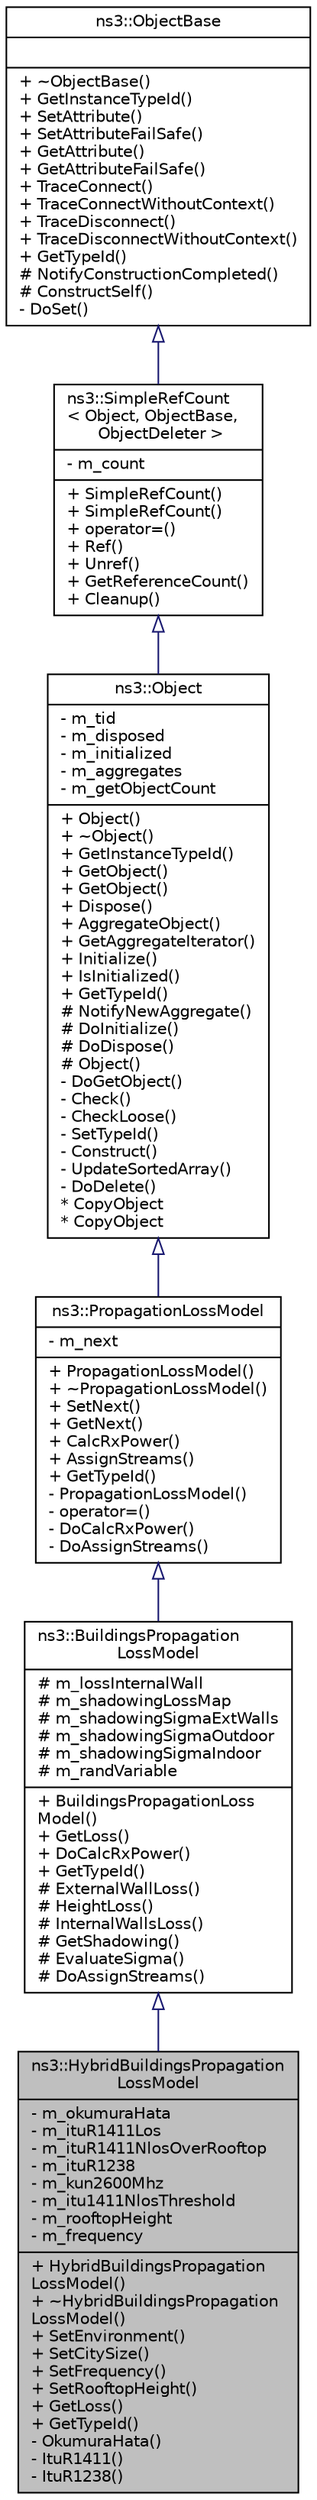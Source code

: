 digraph "ns3::HybridBuildingsPropagationLossModel"
{
  edge [fontname="Helvetica",fontsize="10",labelfontname="Helvetica",labelfontsize="10"];
  node [fontname="Helvetica",fontsize="10",shape=record];
  Node1 [label="{ns3::HybridBuildingsPropagation\lLossModel\n|- m_okumuraHata\l- m_ituR1411Los\l- m_ituR1411NlosOverRooftop\l- m_ituR1238\l- m_kun2600Mhz\l- m_itu1411NlosThreshold\l- m_rooftopHeight\l- m_frequency\l|+ HybridBuildingsPropagation\lLossModel()\l+ ~HybridBuildingsPropagation\lLossModel()\l+ SetEnvironment()\l+ SetCitySize()\l+ SetFrequency()\l+ SetRooftopHeight()\l+ GetLoss()\l+ GetTypeId()\l- OkumuraHata()\l- ItuR1411()\l- ItuR1238()\l}",height=0.2,width=0.4,color="black", fillcolor="grey75", style="filled", fontcolor="black"];
  Node2 -> Node1 [dir="back",color="midnightblue",fontsize="10",style="solid",arrowtail="onormal"];
  Node2 [label="{ns3::BuildingsPropagation\lLossModel\n|# m_lossInternalWall\l# m_shadowingLossMap\l# m_shadowingSigmaExtWalls\l# m_shadowingSigmaOutdoor\l# m_shadowingSigmaIndoor\l# m_randVariable\l|+ BuildingsPropagationLoss\lModel()\l+ GetLoss()\l+ DoCalcRxPower()\l+ GetTypeId()\l# ExternalWallLoss()\l# HeightLoss()\l# InternalWallsLoss()\l# GetShadowing()\l# EvaluateSigma()\l# DoAssignStreams()\l}",height=0.2,width=0.4,color="black", fillcolor="white", style="filled",URL="$db/db0/classns3_1_1BuildingsPropagationLossModel.html"];
  Node3 -> Node2 [dir="back",color="midnightblue",fontsize="10",style="solid",arrowtail="onormal"];
  Node3 [label="{ns3::PropagationLossModel\n|- m_next\l|+ PropagationLossModel()\l+ ~PropagationLossModel()\l+ SetNext()\l+ GetNext()\l+ CalcRxPower()\l+ AssignStreams()\l+ GetTypeId()\l- PropagationLossModel()\l- operator=()\l- DoCalcRxPower()\l- DoAssignStreams()\l}",height=0.2,width=0.4,color="black", fillcolor="white", style="filled",URL="$d7/df9/classns3_1_1PropagationLossModel.html",tooltip="Models the propagation loss through a transmission medium. "];
  Node4 -> Node3 [dir="back",color="midnightblue",fontsize="10",style="solid",arrowtail="onormal"];
  Node4 [label="{ns3::Object\n|- m_tid\l- m_disposed\l- m_initialized\l- m_aggregates\l- m_getObjectCount\l|+ Object()\l+ ~Object()\l+ GetInstanceTypeId()\l+ GetObject()\l+ GetObject()\l+ Dispose()\l+ AggregateObject()\l+ GetAggregateIterator()\l+ Initialize()\l+ IsInitialized()\l+ GetTypeId()\l# NotifyNewAggregate()\l# DoInitialize()\l# DoDispose()\l# Object()\l- DoGetObject()\l- Check()\l- CheckLoose()\l- SetTypeId()\l- Construct()\l- UpdateSortedArray()\l- DoDelete()\l* CopyObject\l* CopyObject\l}",height=0.2,width=0.4,color="black", fillcolor="white", style="filled",URL="$d9/d77/classns3_1_1Object.html",tooltip="A base class which provides memory management and object aggregation. "];
  Node5 -> Node4 [dir="back",color="midnightblue",fontsize="10",style="solid",arrowtail="onormal"];
  Node5 [label="{ns3::SimpleRefCount\l\< Object, ObjectBase,\l ObjectDeleter \>\n|- m_count\l|+ SimpleRefCount()\l+ SimpleRefCount()\l+ operator=()\l+ Ref()\l+ Unref()\l+ GetReferenceCount()\l+ Cleanup()\l}",height=0.2,width=0.4,color="black", fillcolor="white", style="filled",URL="$da/da1/classns3_1_1SimpleRefCount.html"];
  Node6 -> Node5 [dir="back",color="midnightblue",fontsize="10",style="solid",arrowtail="onormal"];
  Node6 [label="{ns3::ObjectBase\n||+ ~ObjectBase()\l+ GetInstanceTypeId()\l+ SetAttribute()\l+ SetAttributeFailSafe()\l+ GetAttribute()\l+ GetAttributeFailSafe()\l+ TraceConnect()\l+ TraceConnectWithoutContext()\l+ TraceDisconnect()\l+ TraceDisconnectWithoutContext()\l+ GetTypeId()\l# NotifyConstructionCompleted()\l# ConstructSelf()\l- DoSet()\l}",height=0.2,width=0.4,color="black", fillcolor="white", style="filled",URL="$d2/dac/classns3_1_1ObjectBase.html",tooltip="Anchor the ns-3 type and attribute system. "];
}
